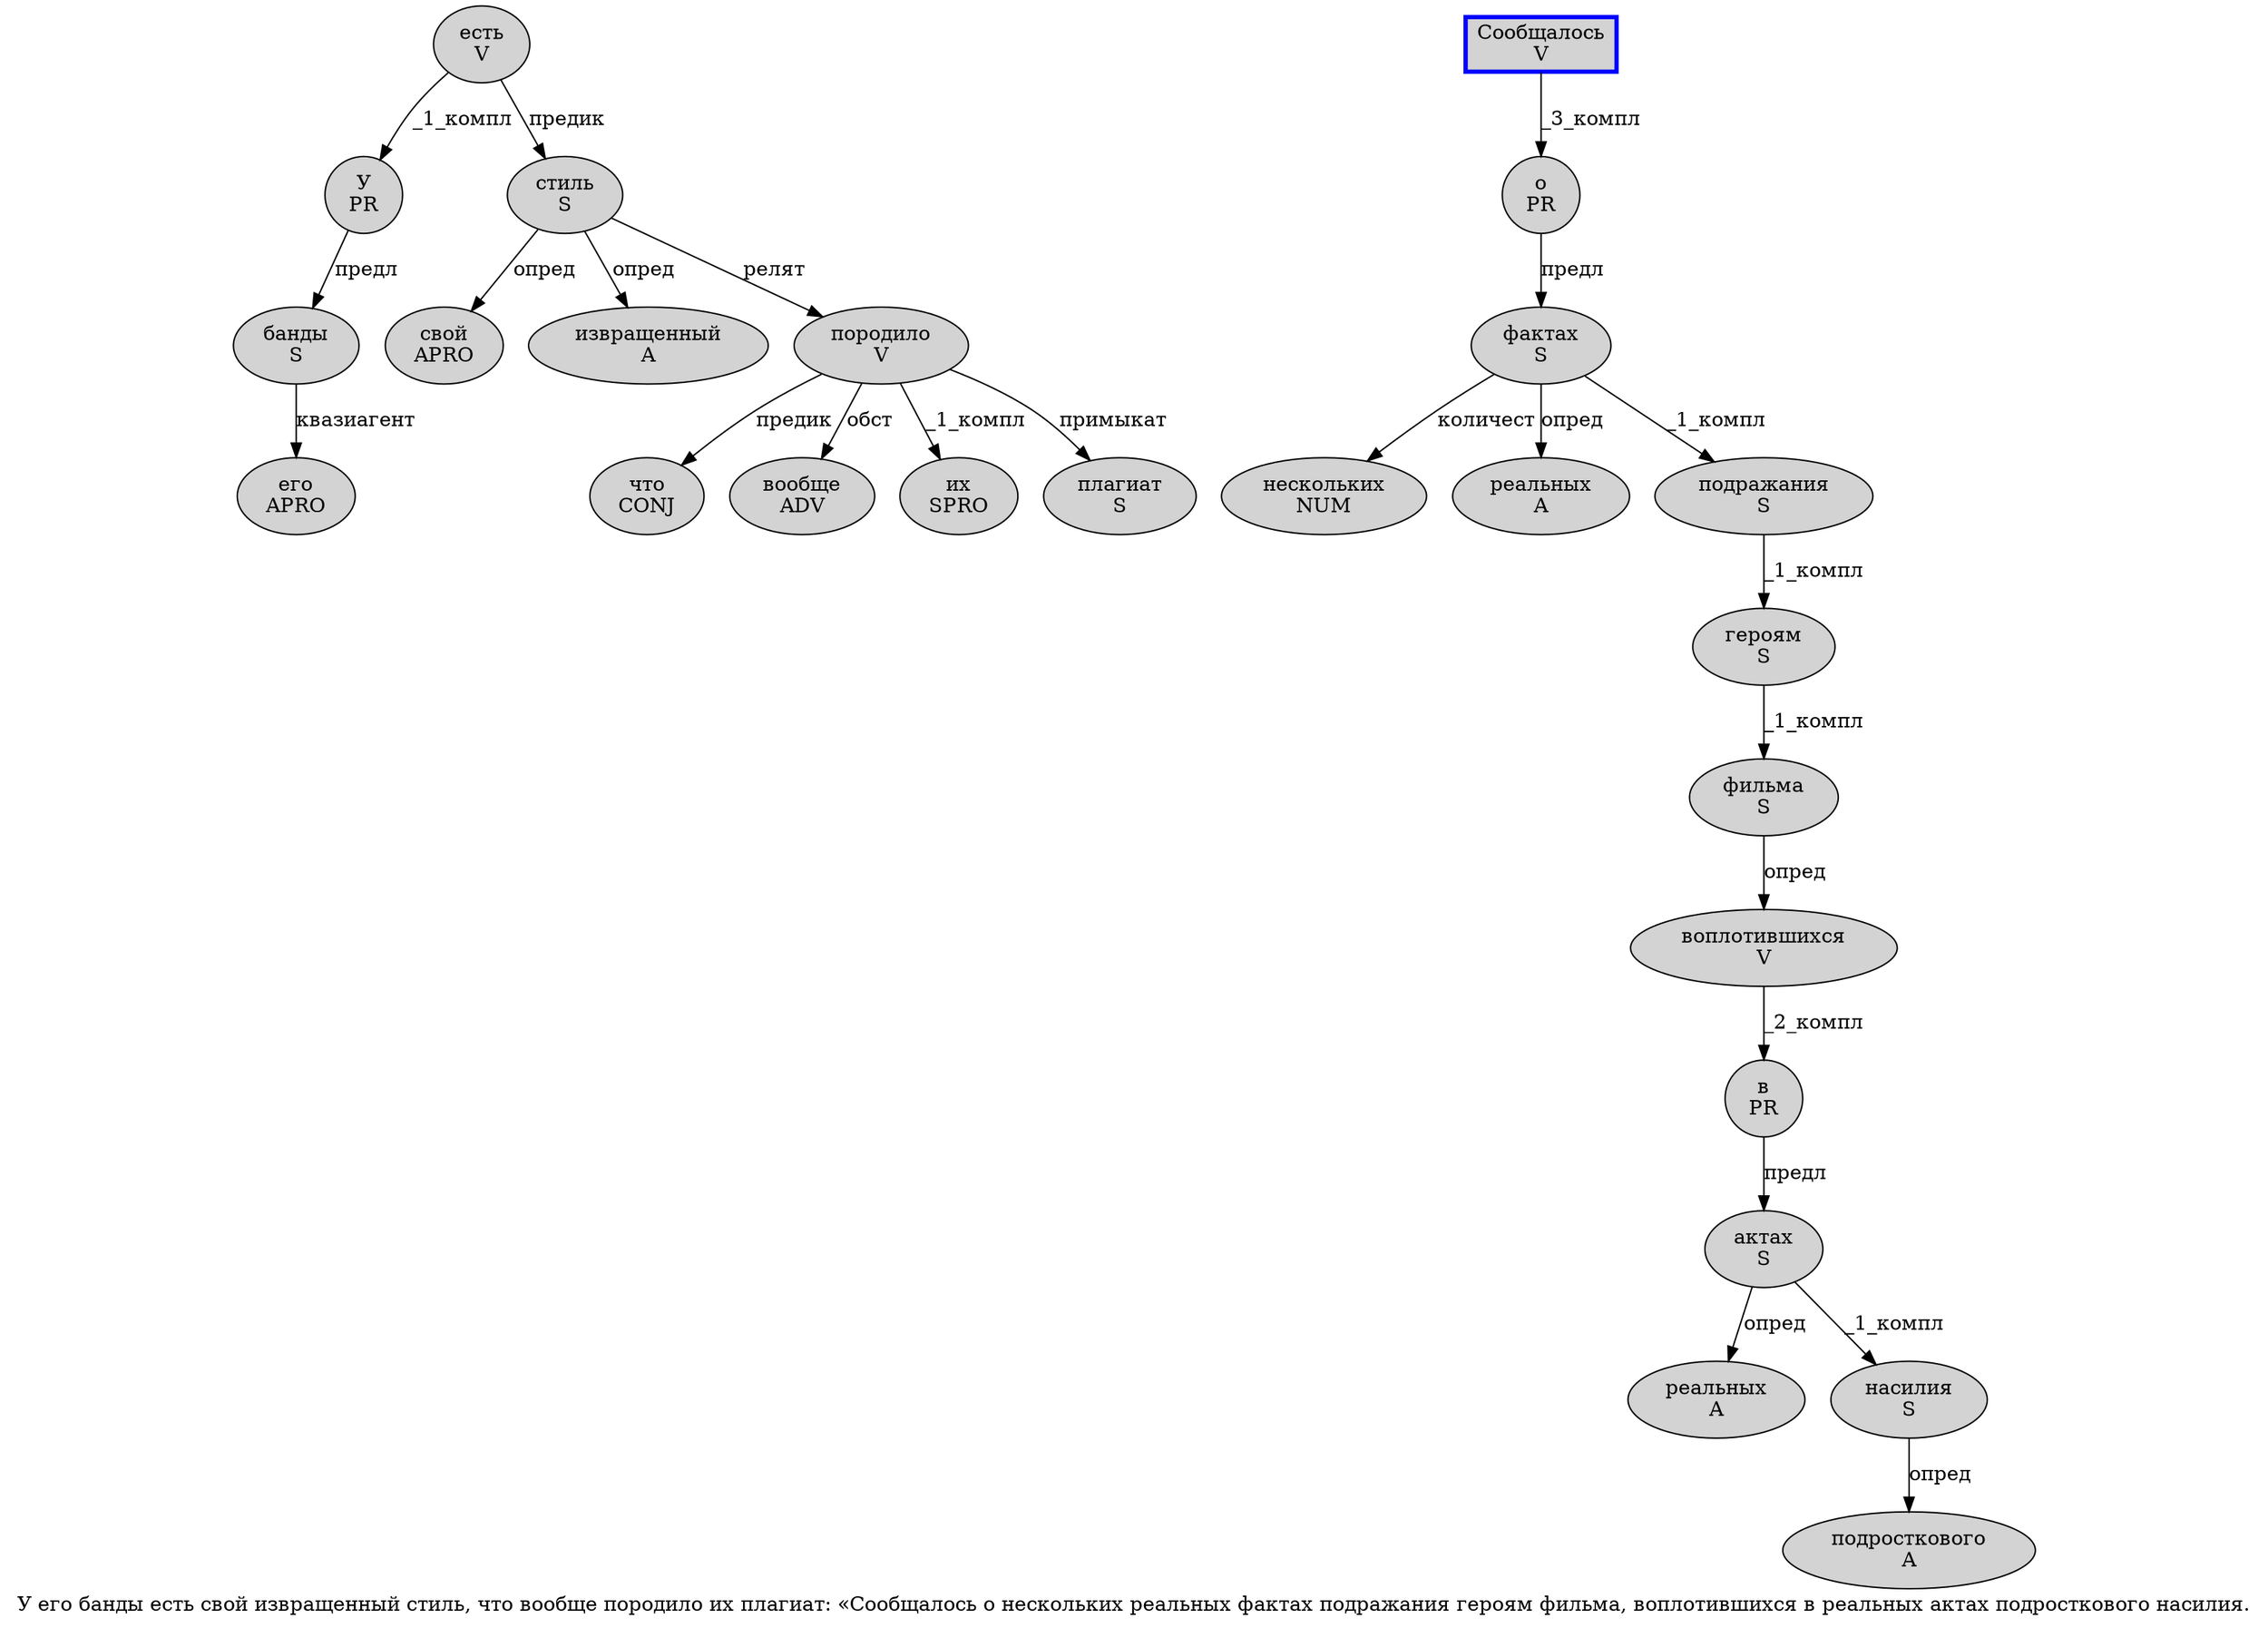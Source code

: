 digraph SENTENCE_3991 {
	graph [label="У его банды есть свой извращенный стиль, что вообще породило их плагиат: «Сообщалось о нескольких реальных фактах подражания героям фильма, воплотившихся в реальных актах подросткового насилия."]
	node [style=filled]
		0 [label="У
PR" color="" fillcolor=lightgray penwidth=1 shape=ellipse]
		1 [label="его
APRO" color="" fillcolor=lightgray penwidth=1 shape=ellipse]
		2 [label="банды
S" color="" fillcolor=lightgray penwidth=1 shape=ellipse]
		3 [label="есть
V" color="" fillcolor=lightgray penwidth=1 shape=ellipse]
		4 [label="свой
APRO" color="" fillcolor=lightgray penwidth=1 shape=ellipse]
		5 [label="извращенный
A" color="" fillcolor=lightgray penwidth=1 shape=ellipse]
		6 [label="стиль
S" color="" fillcolor=lightgray penwidth=1 shape=ellipse]
		8 [label="что
CONJ" color="" fillcolor=lightgray penwidth=1 shape=ellipse]
		9 [label="вообще
ADV" color="" fillcolor=lightgray penwidth=1 shape=ellipse]
		10 [label="породило
V" color="" fillcolor=lightgray penwidth=1 shape=ellipse]
		11 [label="их
SPRO" color="" fillcolor=lightgray penwidth=1 shape=ellipse]
		12 [label="плагиат
S" color="" fillcolor=lightgray penwidth=1 shape=ellipse]
		15 [label="Сообщалось
V" color=blue fillcolor=lightgray penwidth=3 shape=box]
		16 [label="о
PR" color="" fillcolor=lightgray penwidth=1 shape=ellipse]
		17 [label="нескольких
NUM" color="" fillcolor=lightgray penwidth=1 shape=ellipse]
		18 [label="реальных
A" color="" fillcolor=lightgray penwidth=1 shape=ellipse]
		19 [label="фактах
S" color="" fillcolor=lightgray penwidth=1 shape=ellipse]
		20 [label="подражания
S" color="" fillcolor=lightgray penwidth=1 shape=ellipse]
		21 [label="героям
S" color="" fillcolor=lightgray penwidth=1 shape=ellipse]
		22 [label="фильма
S" color="" fillcolor=lightgray penwidth=1 shape=ellipse]
		24 [label="воплотившихся
V" color="" fillcolor=lightgray penwidth=1 shape=ellipse]
		25 [label="в
PR" color="" fillcolor=lightgray penwidth=1 shape=ellipse]
		26 [label="реальных
A" color="" fillcolor=lightgray penwidth=1 shape=ellipse]
		27 [label="актах
S" color="" fillcolor=lightgray penwidth=1 shape=ellipse]
		28 [label="подросткового
A" color="" fillcolor=lightgray penwidth=1 shape=ellipse]
		29 [label="насилия
S" color="" fillcolor=lightgray penwidth=1 shape=ellipse]
			2 -> 1 [label="квазиагент"]
			10 -> 8 [label="предик"]
			10 -> 9 [label="обст"]
			10 -> 11 [label="_1_компл"]
			10 -> 12 [label="примыкат"]
			27 -> 26 [label="опред"]
			27 -> 29 [label="_1_компл"]
			3 -> 0 [label="_1_компл"]
			3 -> 6 [label="предик"]
			22 -> 24 [label="опред"]
			0 -> 2 [label="предл"]
			20 -> 21 [label="_1_компл"]
			15 -> 16 [label="_3_компл"]
			25 -> 27 [label="предл"]
			6 -> 4 [label="опред"]
			6 -> 5 [label="опред"]
			6 -> 10 [label="релят"]
			24 -> 25 [label="_2_компл"]
			16 -> 19 [label="предл"]
			29 -> 28 [label="опред"]
			19 -> 17 [label="количест"]
			19 -> 18 [label="опред"]
			19 -> 20 [label="_1_компл"]
			21 -> 22 [label="_1_компл"]
}